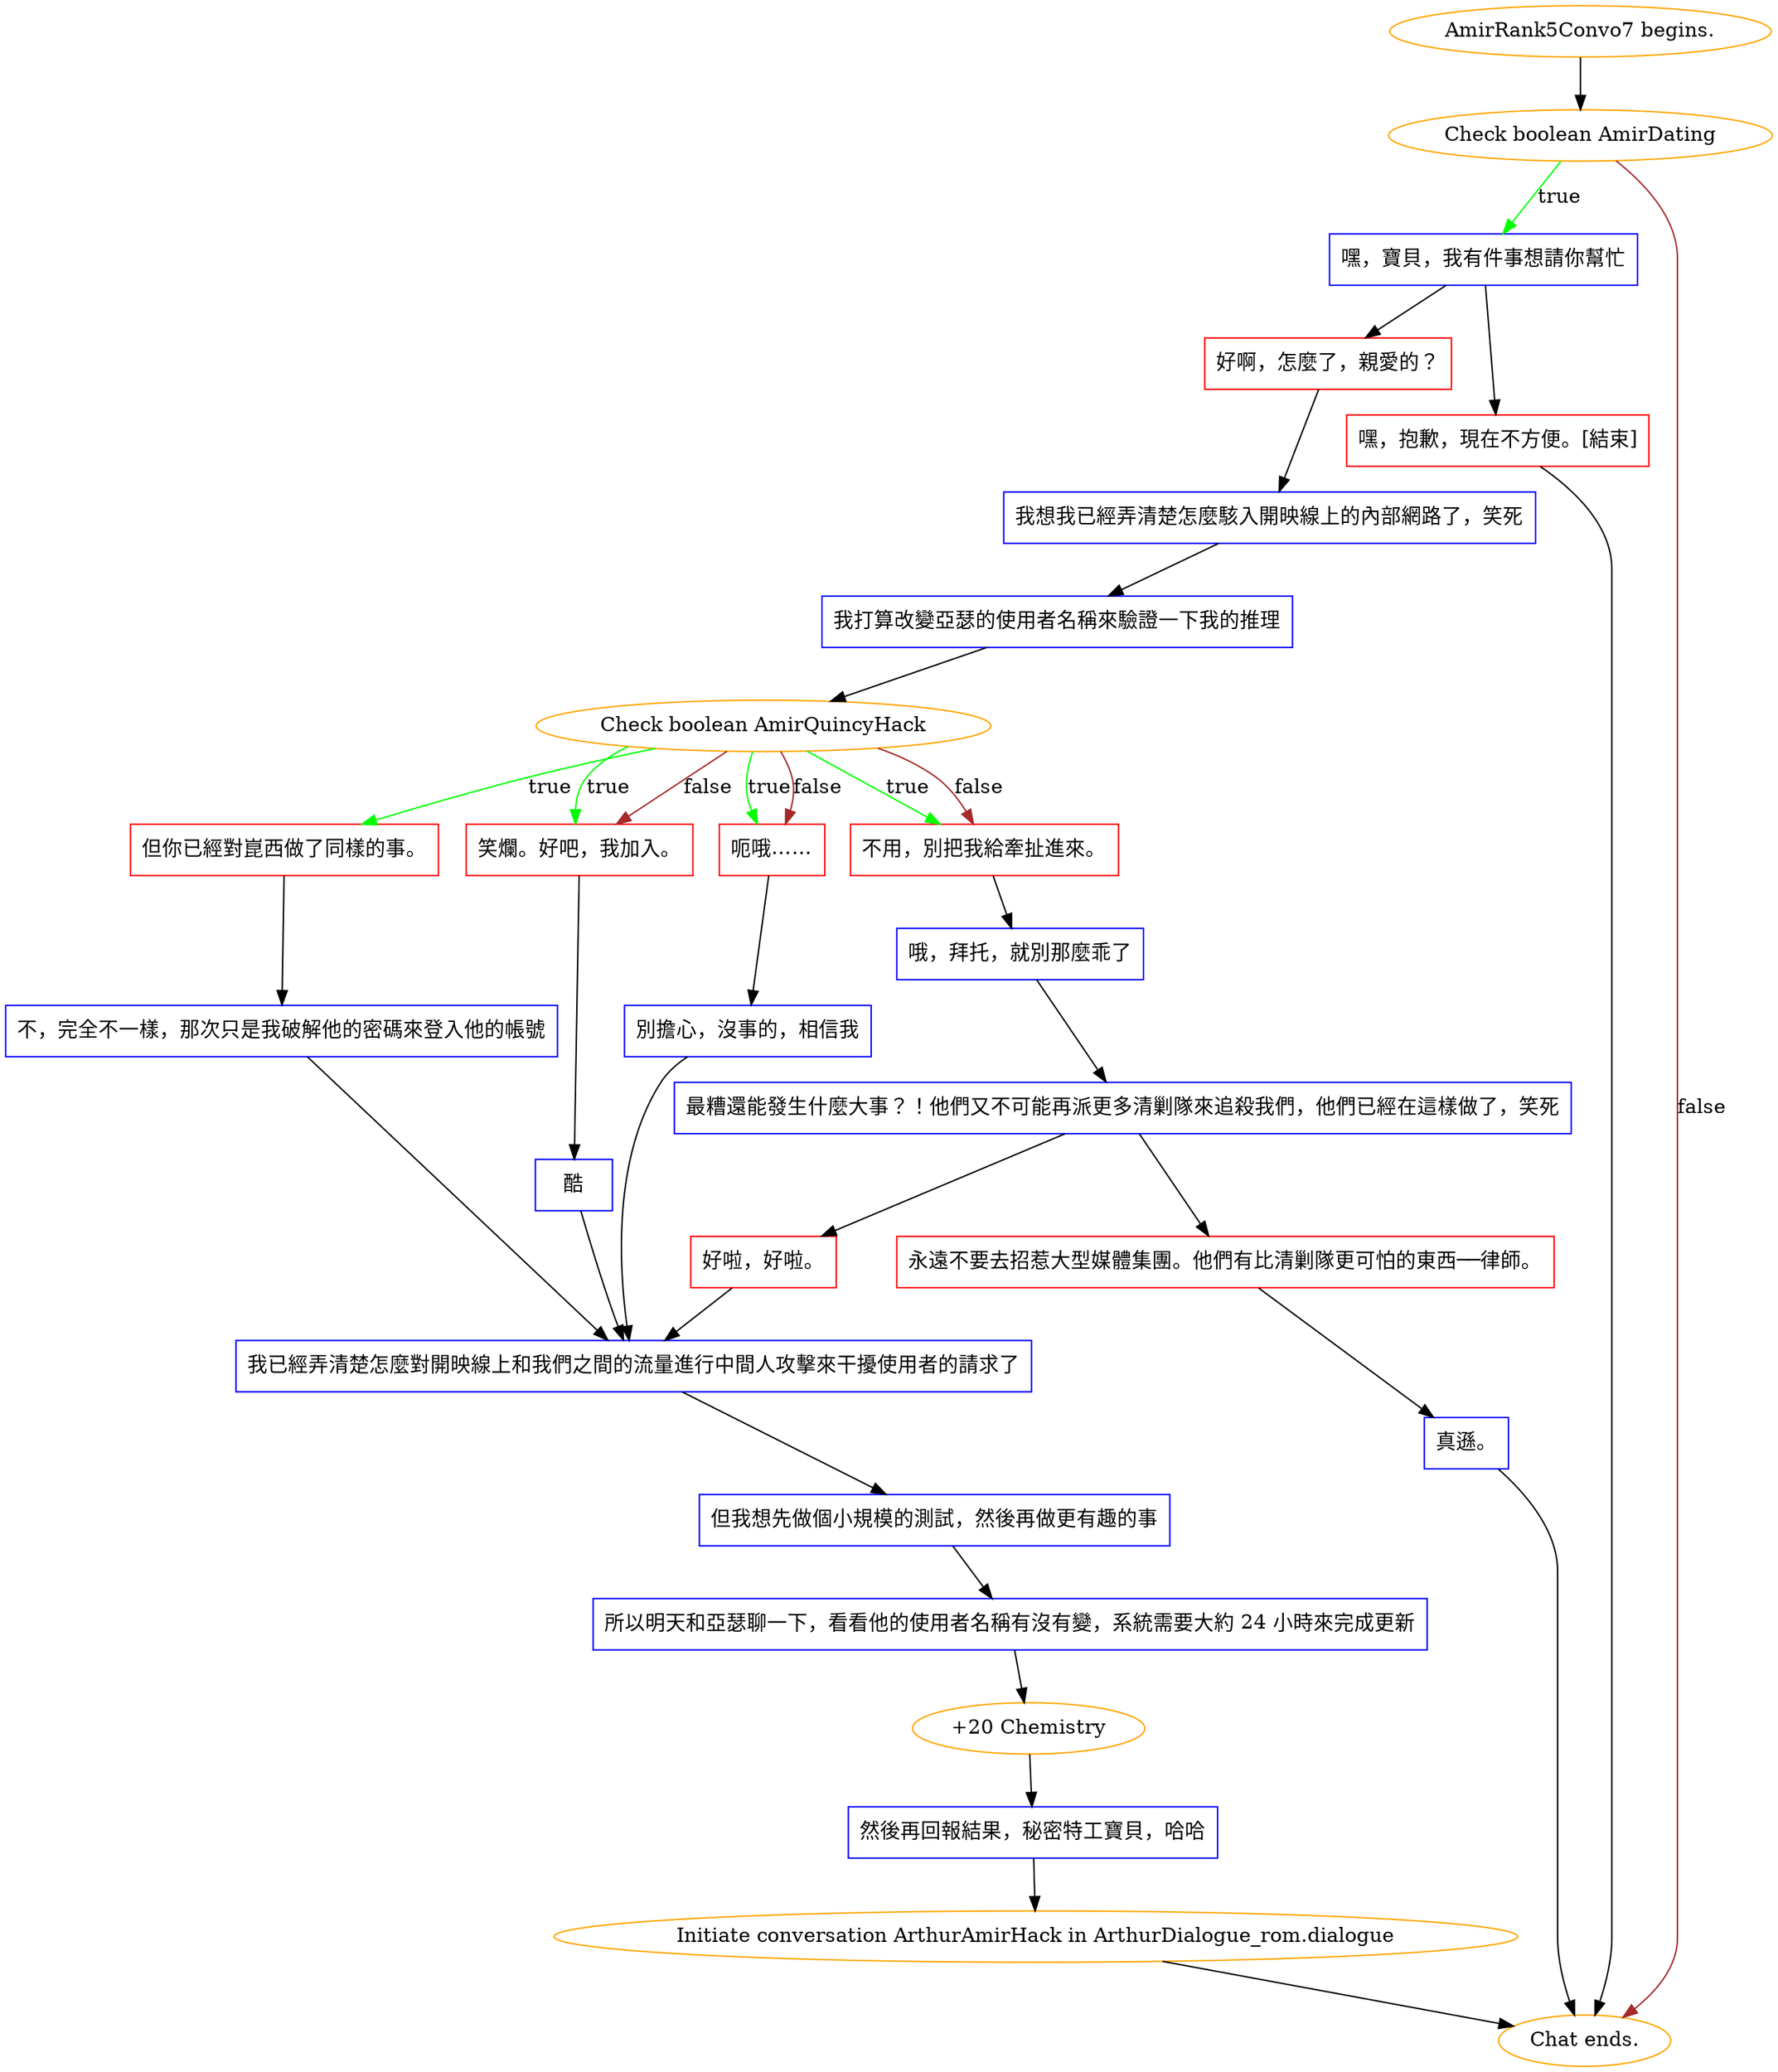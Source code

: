 digraph {
	"AmirRank5Convo7 begins." [color=orange];
		"AmirRank5Convo7 begins." -> j3511724134;
	j3511724134 [label="Check boolean AmirDating",color=orange];
		j3511724134 -> j1009920573 [label=true,color=green];
		j3511724134 -> "Chat ends." [label=false,color=brown];
	j1009920573 [label="嘿，寶貝，我有件事想請你幫忙",shape=box,color=blue];
		j1009920573 -> j3292975726;
		j1009920573 -> j1504468695;
	"Chat ends." [color=orange];
	j3292975726 [label="好啊，怎麼了，親愛的？",shape=box,color=red];
		j3292975726 -> j3037970;
	j1504468695 [label="嘿，抱歉，現在不方便。[結束]",shape=box,color=red];
		j1504468695 -> "Chat ends.";
	j3037970 [label="我想我已經弄清楚怎麼駭入開映線上的內部網路了，笑死",shape=box,color=blue];
		j3037970 -> j2332652950;
	j2332652950 [label="我打算改變亞瑟的使用者名稱來驗證一下我的推理",shape=box,color=blue];
		j2332652950 -> j415471592;
	j415471592 [label="Check boolean AmirQuincyHack",color=orange];
		j415471592 -> j1645913617 [label=true,color=green];
		j415471592 -> j2780081469 [label=true,color=green];
		j415471592 -> j1062728648 [label=true,color=green];
		j415471592 -> j207359211 [label=true,color=green];
		j415471592 -> j2780081469 [label=false,color=brown];
		j415471592 -> j1062728648 [label=false,color=brown];
		j415471592 -> j207359211 [label=false,color=brown];
	j1645913617 [label="但你已經對崑西做了同樣的事。",shape=box,color=red];
		j1645913617 -> j645075001;
	j2780081469 [label="笑爛。好吧，我加入。",shape=box,color=red];
		j2780081469 -> j2337943628;
	j1062728648 [label="呃哦……",shape=box,color=red];
		j1062728648 -> j1768625384;
	j207359211 [label="不用，別把我給牽扯進來。",shape=box,color=red];
		j207359211 -> j3906462962;
	j645075001 [label="不，完全不一樣，那次只是我破解他的密碼來登入他的帳號",shape=box,color=blue];
		j645075001 -> j3594843504;
	j2337943628 [label="酷",shape=box,color=blue];
		j2337943628 -> j3594843504;
	j1768625384 [label="別擔心，沒事的，相信我",shape=box,color=blue];
		j1768625384 -> j3594843504;
	j3906462962 [label="哦，拜托，就別那麼乖了",shape=box,color=blue];
		j3906462962 -> j2775132364;
	j3594843504 [label="我已經弄清楚怎麼對開映線上和我們之間的流量進行中間人攻擊來干擾使用者的請求了",shape=box,color=blue];
		j3594843504 -> j4271192251;
	j2775132364 [label="最糟還能發生什麼大事？！他們又不可能再派更多清剿隊來追殺我們，他們已經在這樣做了，笑死",shape=box,color=blue];
		j2775132364 -> j1591297990;
		j2775132364 -> j3580357178;
	j4271192251 [label="但我想先做個小規模的測試，然後再做更有趣的事",shape=box,color=blue];
		j4271192251 -> j1055911147;
	j1591297990 [label="好啦，好啦。",shape=box,color=red];
		j1591297990 -> j3594843504;
	j3580357178 [label="永遠不要去招惹大型媒體集團。他們有比清剿隊更可怕的東西──律師。",shape=box,color=red];
		j3580357178 -> j2178928334;
	j1055911147 [label="所以明天和亞瑟聊一下，看看他的使用者名稱有沒有變，系統需要大約 24 小時來完成更新",shape=box,color=blue];
		j1055911147 -> j250446313;
	j2178928334 [label="真遜。",shape=box,color=blue];
		j2178928334 -> "Chat ends.";
	j250446313 [label="+20 Chemistry",color=orange];
		j250446313 -> j3456238338;
	j3456238338 [label="然後再回報結果，秘密特工寶貝，哈哈",shape=box,color=blue];
		j3456238338 -> "Initiate conversation ArthurAmirHack in ArthurDialogue_rom.dialogue";
	"Initiate conversation ArthurAmirHack in ArthurDialogue_rom.dialogue" [label="Initiate conversation ArthurAmirHack in ArthurDialogue_rom.dialogue",color=orange];
		"Initiate conversation ArthurAmirHack in ArthurDialogue_rom.dialogue" -> "Chat ends.";
}